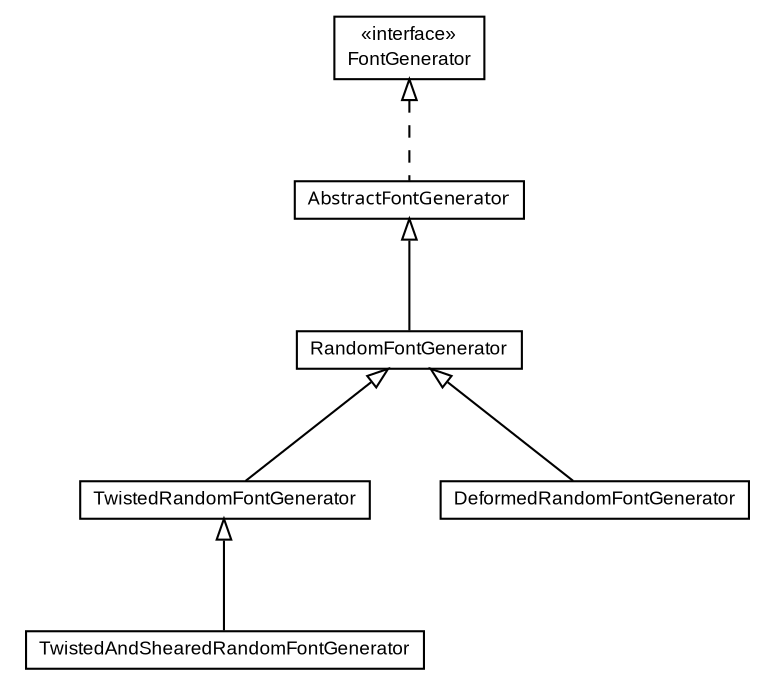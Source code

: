 #!/usr/local/bin/dot
#
# Class diagram 
# Generated by UmlGraph version 4.6 (http://www.spinellis.gr/sw/umlgraph)
#

digraph G {
	edge [fontname="arial",fontsize=10,labelfontname="arial",labelfontsize=10];
	node [fontname="arial",fontsize=10,shape=plaintext];
	// com.octo.captcha.component.image.fontgenerator.TwistedRandomFontGenerator
	c524 [label=<<table border="0" cellborder="1" cellspacing="0" cellpadding="2" port="p" href="./TwistedRandomFontGenerator.html">
		<tr><td><table border="0" cellspacing="0" cellpadding="1">
			<tr><td> TwistedRandomFontGenerator </td></tr>
		</table></td></tr>
		</table>>, fontname="arial", fontcolor="black", fontsize=9.0];
	// com.octo.captcha.component.image.fontgenerator.TwistedAndShearedRandomFontGenerator
	c525 [label=<<table border="0" cellborder="1" cellspacing="0" cellpadding="2" port="p" href="./TwistedAndShearedRandomFontGenerator.html">
		<tr><td><table border="0" cellspacing="0" cellpadding="1">
			<tr><td> TwistedAndShearedRandomFontGenerator </td></tr>
		</table></td></tr>
		</table>>, fontname="arial", fontcolor="black", fontsize=9.0];
	// com.octo.captcha.component.image.fontgenerator.RandomFontGenerator
	c526 [label=<<table border="0" cellborder="1" cellspacing="0" cellpadding="2" port="p" href="./RandomFontGenerator.html">
		<tr><td><table border="0" cellspacing="0" cellpadding="1">
			<tr><td> RandomFontGenerator </td></tr>
		</table></td></tr>
		</table>>, fontname="arial", fontcolor="black", fontsize=9.0];
	// com.octo.captcha.component.image.fontgenerator.FontGenerator
	c527 [label=<<table border="0" cellborder="1" cellspacing="0" cellpadding="2" port="p" href="./FontGenerator.html">
		<tr><td><table border="0" cellspacing="0" cellpadding="1">
			<tr><td> &laquo;interface&raquo; </td></tr>
			<tr><td> FontGenerator </td></tr>
		</table></td></tr>
		</table>>, fontname="arial", fontcolor="black", fontsize=9.0];
	// com.octo.captcha.component.image.fontgenerator.DeformedRandomFontGenerator
	c528 [label=<<table border="0" cellborder="1" cellspacing="0" cellpadding="2" port="p" href="./DeformedRandomFontGenerator.html">
		<tr><td><table border="0" cellspacing="0" cellpadding="1">
			<tr><td> DeformedRandomFontGenerator </td></tr>
		</table></td></tr>
		</table>>, fontname="arial", fontcolor="black", fontsize=9.0];
	// com.octo.captcha.component.image.fontgenerator.AbstractFontGenerator
	c529 [label=<<table border="0" cellborder="1" cellspacing="0" cellpadding="2" port="p" href="./AbstractFontGenerator.html">
		<tr><td><table border="0" cellspacing="0" cellpadding="1">
			<tr><td><font face="ariali"> AbstractFontGenerator </font></td></tr>
		</table></td></tr>
		</table>>, fontname="arial", fontcolor="black", fontsize=9.0];
	//com.octo.captcha.component.image.fontgenerator.TwistedRandomFontGenerator extends com.octo.captcha.component.image.fontgenerator.RandomFontGenerator
	c526:p -> c524:p [dir=back,arrowtail=empty];
	//com.octo.captcha.component.image.fontgenerator.TwistedAndShearedRandomFontGenerator extends com.octo.captcha.component.image.fontgenerator.TwistedRandomFontGenerator
	c524:p -> c525:p [dir=back,arrowtail=empty];
	//com.octo.captcha.component.image.fontgenerator.RandomFontGenerator extends com.octo.captcha.component.image.fontgenerator.AbstractFontGenerator
	c529:p -> c526:p [dir=back,arrowtail=empty];
	//com.octo.captcha.component.image.fontgenerator.DeformedRandomFontGenerator extends com.octo.captcha.component.image.fontgenerator.RandomFontGenerator
	c526:p -> c528:p [dir=back,arrowtail=empty];
	//com.octo.captcha.component.image.fontgenerator.AbstractFontGenerator implements com.octo.captcha.component.image.fontgenerator.FontGenerator
	c527:p -> c529:p [dir=back,arrowtail=empty,style=dashed];
}


